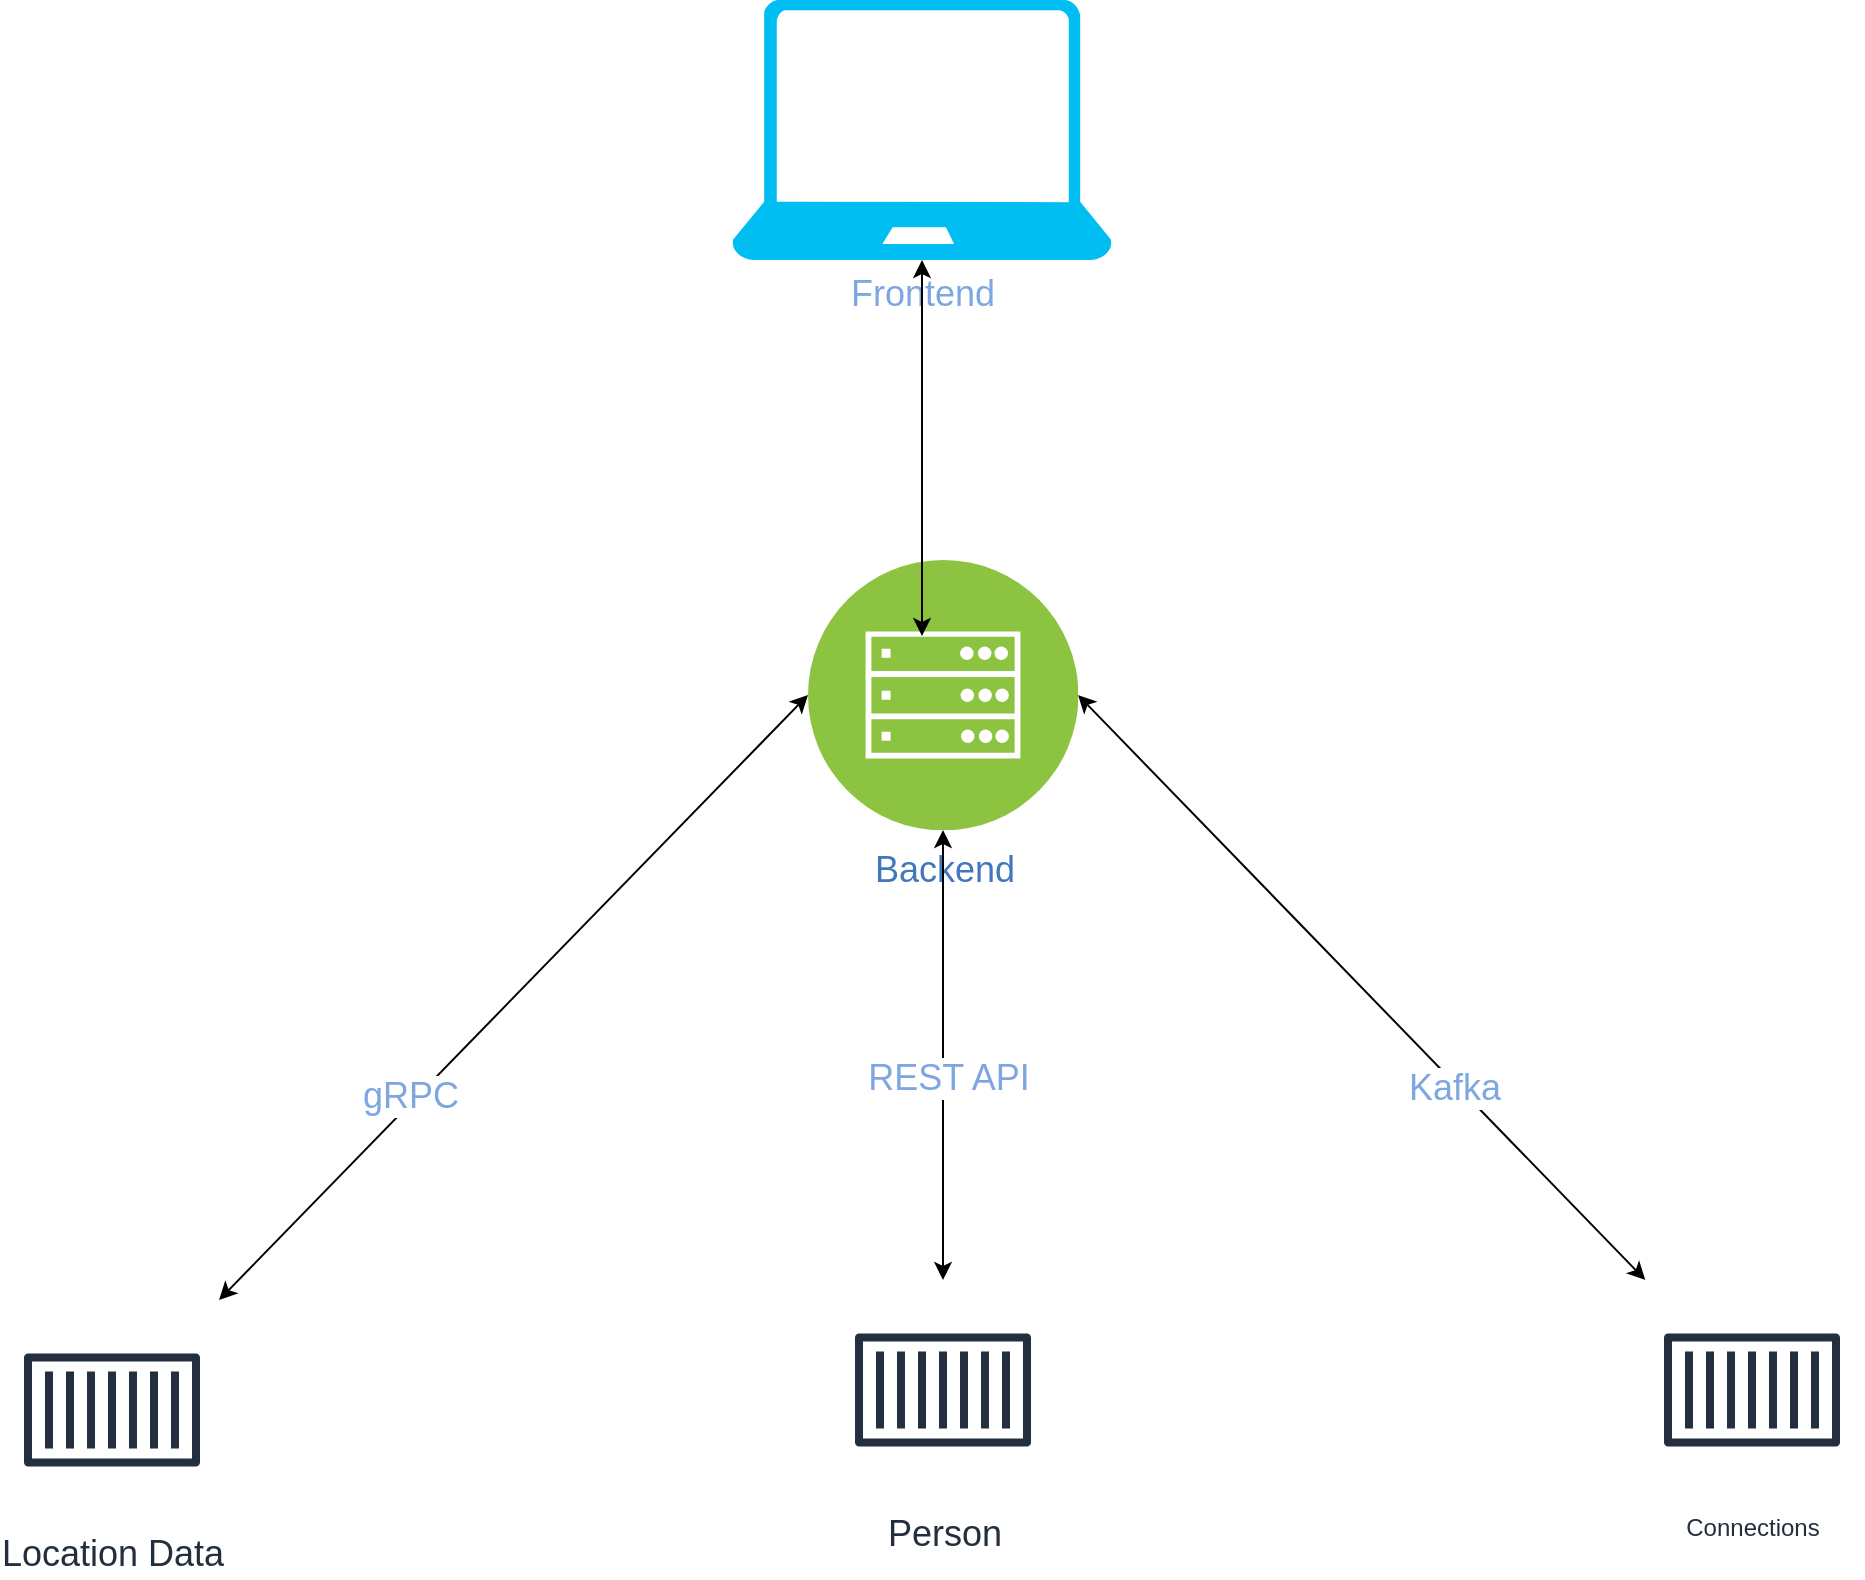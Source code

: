 <mxfile version="16.2.6" type="github">
  <diagram id="JH0xN6-QRe8qDJujxhSj" name="Page-1">
    <mxGraphModel dx="2062" dy="1120" grid="1" gridSize="10" guides="1" tooltips="1" connect="1" arrows="1" fold="1" page="1" pageScale="1" pageWidth="1100" pageHeight="850" math="0" shadow="0">
      <root>
        <mxCell id="0" />
        <mxCell id="1" parent="0" />
        <mxCell id="0EOeT-tZLeTq_Orqgovl-2" value="&lt;div style=&quot;font-size: 18px&quot;&gt;Backend&lt;/div&gt;&lt;div&gt;&lt;br&gt;&lt;/div&gt;" style="aspect=fixed;perimeter=ellipsePerimeter;html=1;align=center;shadow=0;dashed=0;fontColor=#4277BB;labelBackgroundColor=#ffffff;fontSize=12;spacingTop=3;image;image=img/lib/ibm/infrastructure/mobile_backend.svg;" vertex="1" parent="1">
          <mxGeometry x="483" y="320" width="135" height="135" as="geometry" />
        </mxCell>
        <mxCell id="0EOeT-tZLeTq_Orqgovl-4" value="&lt;font style=&quot;font-size: 18px&quot; color=&quot;#7EA6E0&quot;&gt;Frontend&lt;/font&gt;" style="verticalLabelPosition=bottom;html=1;verticalAlign=top;align=center;strokeColor=none;fillColor=#00BEF2;shape=mxgraph.azure.laptop;pointerEvents=1;" vertex="1" parent="1">
          <mxGeometry x="445" y="40" width="190" height="130" as="geometry" />
        </mxCell>
        <mxCell id="0EOeT-tZLeTq_Orqgovl-6" value="" style="endArrow=classic;startArrow=classic;html=1;rounded=0;entryX=0.5;entryY=1;entryDx=0;entryDy=0;entryPerimeter=0;" edge="1" parent="1" target="0EOeT-tZLeTq_Orqgovl-4">
          <mxGeometry width="50" height="50" relative="1" as="geometry">
            <mxPoint x="540" y="358" as="sourcePoint" />
            <mxPoint x="590" y="308" as="targetPoint" />
          </mxGeometry>
        </mxCell>
        <mxCell id="0EOeT-tZLeTq_Orqgovl-7" value="&lt;font style=&quot;font-size: 18px&quot;&gt;Location Data&lt;/font&gt;" style="sketch=0;outlineConnect=0;fontColor=#232F3E;gradientColor=none;strokeColor=#232F3E;fillColor=#ffffff;dashed=0;verticalLabelPosition=bottom;verticalAlign=top;align=center;html=1;fontSize=12;fontStyle=0;aspect=fixed;shape=mxgraph.aws4.resourceIcon;resIcon=mxgraph.aws4.container_1;" vertex="1" parent="1">
          <mxGeometry x="80" y="690" width="110" height="110" as="geometry" />
        </mxCell>
        <mxCell id="0EOeT-tZLeTq_Orqgovl-8" value="&lt;font style=&quot;font-size: 18px&quot;&gt;Person&lt;/font&gt;" style="sketch=0;outlineConnect=0;fontColor=#232F3E;gradientColor=none;strokeColor=#232F3E;fillColor=#ffffff;dashed=0;verticalLabelPosition=bottom;verticalAlign=top;align=center;html=1;fontSize=12;fontStyle=0;aspect=fixed;shape=mxgraph.aws4.resourceIcon;resIcon=mxgraph.aws4.container_1;" vertex="1" parent="1">
          <mxGeometry x="495.5" y="680" width="110" height="110" as="geometry" />
        </mxCell>
        <mxCell id="0EOeT-tZLeTq_Orqgovl-9" value="Connections" style="sketch=0;outlineConnect=0;fontColor=#232F3E;gradientColor=none;strokeColor=#232F3E;fillColor=#ffffff;dashed=0;verticalLabelPosition=bottom;verticalAlign=top;align=center;html=1;fontSize=12;fontStyle=0;aspect=fixed;shape=mxgraph.aws4.resourceIcon;resIcon=mxgraph.aws4.container_1;" vertex="1" parent="1">
          <mxGeometry x="900" y="680" width="110" height="110" as="geometry" />
        </mxCell>
        <mxCell id="0EOeT-tZLeTq_Orqgovl-12" value="" style="endArrow=classic;startArrow=classic;html=1;rounded=0;fontSize=18;fontColor=#7EA6E0;entryX=0;entryY=0.5;entryDx=0;entryDy=0;" edge="1" parent="1" source="0EOeT-tZLeTq_Orqgovl-7" target="0EOeT-tZLeTq_Orqgovl-2">
          <mxGeometry width="50" height="50" relative="1" as="geometry">
            <mxPoint x="760" y="570" as="sourcePoint" />
            <mxPoint x="810" y="520" as="targetPoint" />
          </mxGeometry>
        </mxCell>
        <mxCell id="0EOeT-tZLeTq_Orqgovl-15" value="gRPC" style="edgeLabel;html=1;align=center;verticalAlign=middle;resizable=0;points=[];fontSize=18;fontColor=#7EA6E0;" vertex="1" connectable="0" parent="0EOeT-tZLeTq_Orqgovl-12">
          <mxGeometry x="-0.337" y="3" relative="1" as="geometry">
            <mxPoint as="offset" />
          </mxGeometry>
        </mxCell>
        <mxCell id="0EOeT-tZLeTq_Orqgovl-13" value="" style="endArrow=classic;startArrow=classic;html=1;rounded=0;fontSize=18;fontColor=#7EA6E0;" edge="1" parent="1" source="0EOeT-tZLeTq_Orqgovl-8" target="0EOeT-tZLeTq_Orqgovl-2">
          <mxGeometry width="50" height="50" relative="1" as="geometry">
            <mxPoint x="760" y="570" as="sourcePoint" />
            <mxPoint x="810" y="520" as="targetPoint" />
          </mxGeometry>
        </mxCell>
        <mxCell id="0EOeT-tZLeTq_Orqgovl-16" value="REST API" style="edgeLabel;html=1;align=center;verticalAlign=middle;resizable=0;points=[];fontSize=18;fontColor=#7EA6E0;" vertex="1" connectable="0" parent="0EOeT-tZLeTq_Orqgovl-13">
          <mxGeometry x="-0.102" y="-1" relative="1" as="geometry">
            <mxPoint x="1" as="offset" />
          </mxGeometry>
        </mxCell>
        <mxCell id="0EOeT-tZLeTq_Orqgovl-14" value="" style="endArrow=classic;startArrow=classic;html=1;rounded=0;fontSize=18;fontColor=#7EA6E0;entryX=1;entryY=0.5;entryDx=0;entryDy=0;" edge="1" parent="1" source="0EOeT-tZLeTq_Orqgovl-9" target="0EOeT-tZLeTq_Orqgovl-2">
          <mxGeometry width="50" height="50" relative="1" as="geometry">
            <mxPoint x="760" y="570" as="sourcePoint" />
            <mxPoint x="810" y="520" as="targetPoint" />
          </mxGeometry>
        </mxCell>
        <mxCell id="0EOeT-tZLeTq_Orqgovl-17" value="Kafka" style="edgeLabel;html=1;align=center;verticalAlign=middle;resizable=0;points=[];fontSize=18;fontColor=#7EA6E0;" vertex="1" connectable="0" parent="0EOeT-tZLeTq_Orqgovl-14">
          <mxGeometry x="-0.335" y="2" relative="1" as="geometry">
            <mxPoint as="offset" />
          </mxGeometry>
        </mxCell>
      </root>
    </mxGraphModel>
  </diagram>
</mxfile>
